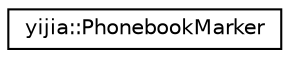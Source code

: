 digraph "Graphical Class Hierarchy"
{
 // LATEX_PDF_SIZE
  edge [fontname="Helvetica",fontsize="10",labelfontname="Helvetica",labelfontsize="10"];
  node [fontname="Helvetica",fontsize="10",shape=record];
  rankdir="LR";
  Node0 [label="yijia::PhonebookMarker",height=0.2,width=0.4,color="black", fillcolor="white", style="filled",URL="$classyijia_1_1_phonebook_marker.html",tooltip=" "];
}
